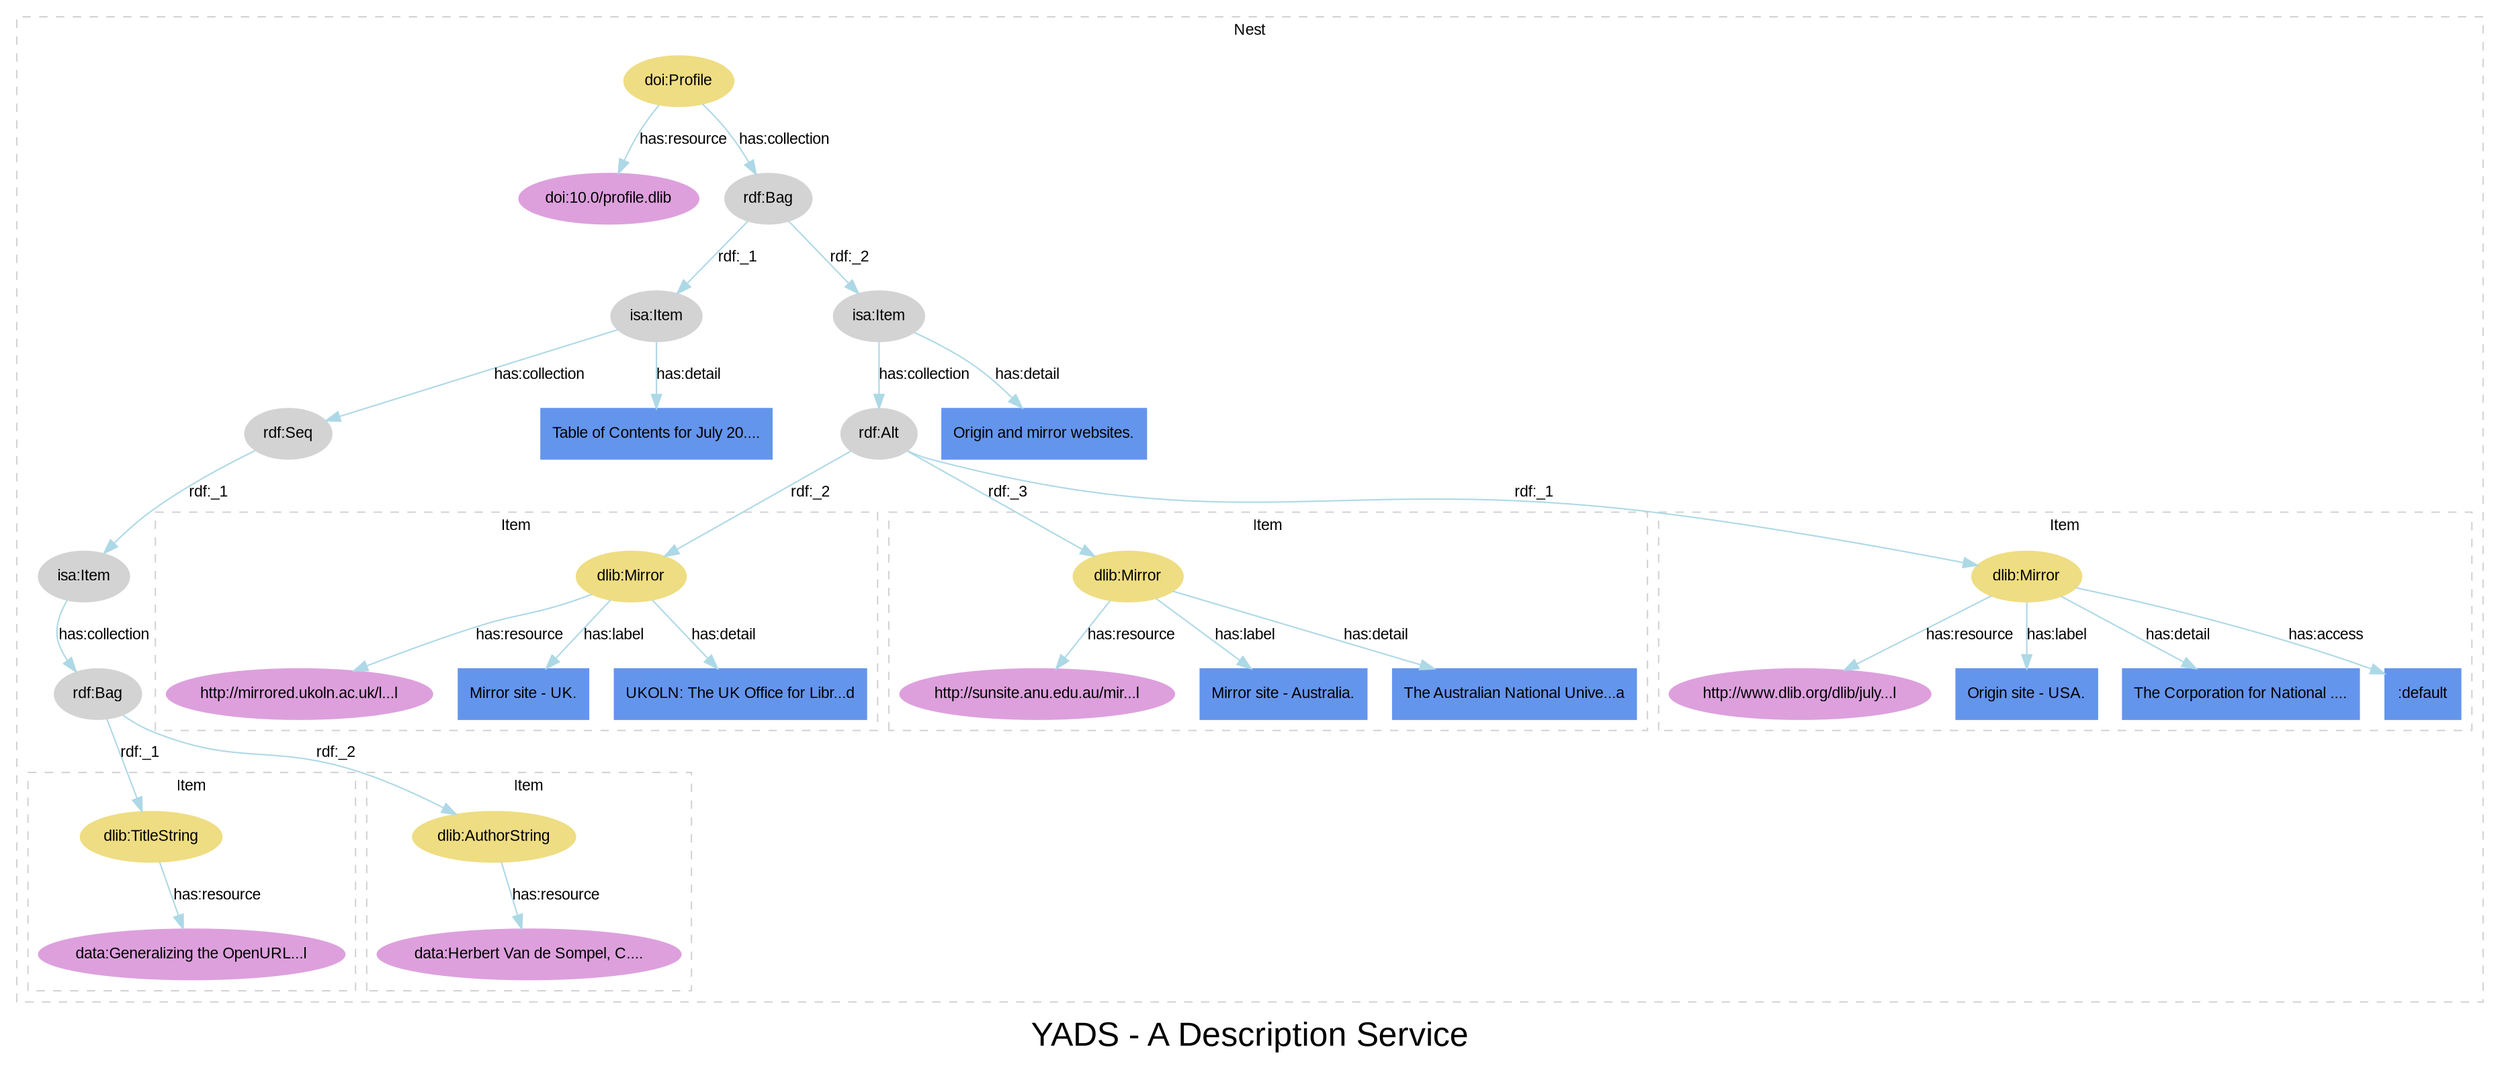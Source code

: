 
digraph yads { 



graph [

  fontname=arial, fontsize=24

  label="YADS - A Description Service"

];

node [

  fontname=arial, fontsize=11, fontcolor=black,

  style=filled, color=cornflowerblue,

];

edge [

  fontname=arial, fontsize=11, fontcolor=black,

  style=filled, color=lightblue,

];

rankdir=TB;



subgraph cluster_1 {



  style=dashed; color=lightgrey;

  fontname=arial; fontsize=11;

  fontcolor="black"; label="Nest";



  ":_1" [label="doi:Profile", color=lightgoldenrod];

  ":_1" -> "doi:10.0/profile.dlib" [label="has:resource", URL="http://www2.elsevier.co.uk/~tony/1014/yads-schema-2002-04-03#resource"];

  ":_1" -> ":_2" [label="has:collection", URL="http://www2.elsevier.co.uk/~tony/1014/yads-schema-2002-04-03#collection"];

  ":_2" [label="rdf:Bag", color=lightgrey];



  "doi:10.0/profile.dlib" [color=plum, URL="http://dx.doi.org/10.0/profile.dlib"];

  ":_2" [label="rdf:Bag", color=lightgrey, URL="http://www.w3.org/1999/02/22-rdf-syntax-ns#Bag"];

  ":_2" -> ":_3" [label="rdf:_1", URL="http://www.w3.org/1999/02/22-rdf-syntax-ns#_1"];

":_3" [label="isa:Item"]

  ":_2" -> ":_9" [label="rdf:_2", URL="http://www.w3.org/1999/02/22-rdf-syntax-ns#_2"];

":_9" [label="isa:Item"]



  ":_3" [label="isa:Item", color=lightgrey, URL="http://www2.elsevier.co.uk/~tony/1014/yads-schema-2002-04-03#Item"];

  ":_3" -> ":_4" [label="has:collection", URL="http://www2.elsevier.co.uk/~tony/1014/yads-schema-2002-04-03#collection"];

  ":_4" [label="rdf:Seq", color=lightgrey];

  ":_3" -> "node_3" [label="has:detail", URL="http://www2.elsevier.co.uk/~tony/1014/yads-schema-2002-04-03#detail"];

  ":_4" [label="rdf:Seq", color=lightgrey, URL="http://www.w3.org/1999/02/22-rdf-syntax-ns#Seq"];

  ":_4" -> ":_5" [label="rdf:_1", URL="http://www.w3.org/1999/02/22-rdf-syntax-ns#_1"];

":_5" [label="isa:Item"]



  ":_5" [label="isa:Item", color=lightgrey, URL="http://www2.elsevier.co.uk/~tony/1014/yads-schema-2002-04-03#Item"];

  ":_5" -> ":_6" [label="has:collection", URL="http://www2.elsevier.co.uk/~tony/1014/yads-schema-2002-04-03#collection"];

  ":_6" [label="rdf:Bag", color=lightgrey];

  ":_6" [label="rdf:Bag", color=lightgrey, URL="http://www.w3.org/1999/02/22-rdf-syntax-ns#Bag"];

  ":_6" -> ":_7" [label="rdf:_1", URL="http://www.w3.org/1999/02/22-rdf-syntax-ns#_1"];

":_7" [label="isa:Item"]

  ":_6" -> ":_8" [label="rdf:_2", URL="http://www.w3.org/1999/02/22-rdf-syntax-ns#_2"];

":_8" [label="isa:Item"]



subgraph cluster_7 {



  style=dashed; color=lightgrey;

  fontname=arial; fontsize=11;

  fontcolor="black"; label="Item";



  ":_7" [label="dlib:TitleString", color=lightgoldenrod];

  ":_7" -> "data:Generalizing the OpenURL...l" [label="has:resource", URL="http://www2.elsevier.co.uk/~tony/1014/yads-schema-2002-04-03#resource"];



  "data:Generalizing the OpenURL...l" [color=plum, URL="data:Generalizing the OpenURL Framework beyond References to Scholarly Works: The Bison-Fute Model"];

}



subgraph cluster_8 {



  style=dashed; color=lightgrey;

  fontname=arial; fontsize=11;

  fontcolor="black"; label="Item";



  ":_8" [label="dlib:AuthorString", color=lightgoldenrod];

  ":_8" -> "data:Herbert Van de Sompel, C...." [label="has:resource", URL="http://www2.elsevier.co.uk/~tony/1014/yads-schema-2002-04-03#resource"];



  "data:Herbert Van de Sompel, C...." [color=plum, URL="data:Herbert Van de Sompel, Cornell University and Oren Beit-Arie, Ex Libris (USA) Inc."];

}





  "node_3" [shape=box, label="Table of Contents for July 20...."];



  ":_9" [label="isa:Item", color=lightgrey, URL="http://www2.elsevier.co.uk/~tony/1014/yads-schema-2002-04-03#Item"];

  ":_9" -> ":_10" [label="has:collection", URL="http://www2.elsevier.co.uk/~tony/1014/yads-schema-2002-04-03#collection"];

  ":_10" [label="rdf:Alt", color=lightgrey];

  ":_9" -> "node_14" [label="has:detail", URL="http://www2.elsevier.co.uk/~tony/1014/yads-schema-2002-04-03#detail"];

  ":_10" [label="rdf:Alt", color=lightgrey, URL="http://www.w3.org/1999/02/22-rdf-syntax-ns#Alt"];

  ":_10" -> ":_11" [label="rdf:_1", URL="http://www.w3.org/1999/02/22-rdf-syntax-ns#_1"];

":_11" [label="isa:Item"]

  ":_10" -> ":_12" [label="rdf:_2", URL="http://www.w3.org/1999/02/22-rdf-syntax-ns#_2"];

":_12" [label="isa:Item"]

  ":_10" -> ":_13" [label="rdf:_3", URL="http://www.w3.org/1999/02/22-rdf-syntax-ns#_3"];

":_13" [label="isa:Item"]



subgraph cluster_11 {



  style=dashed; color=lightgrey;

  fontname=arial; fontsize=11;

  fontcolor="black"; label="Item";



  ":_11" [label="dlib:Mirror", color=lightgoldenrod];

  ":_11" -> "http://www.dlib.org/dlib/july...l" [label="has:resource", URL="http://www2.elsevier.co.uk/~tony/1014/yads-schema-2002-04-03#resource"];



  ":_11" -> "node_5" [label="has:label", URL="http://www2.elsevier.co.uk/~tony/1014/yads-schema-2002-04-03#label"];

  ":_11" -> "node_6" [label="has:detail", URL="http://www2.elsevier.co.uk/~tony/1014/yads-schema-2002-04-03#detail"];

  ":_11" -> "node_7" [label="has:access", URL="http://www2.elsevier.co.uk/~tony/1014/yads-schema-2002-04-03#access"];

  "http://www.dlib.org/dlib/july...l" [color=plum, URL="http://www.dlib.org/dlib/july01/07contents.html"];

  "node_5" [shape=box, label="Origin site - USA."];

  "node_6" [shape=box, label="The Corporation for National ...."];

  "node_7" [shape=box, label=":default"];

}



subgraph cluster_12 {



  style=dashed; color=lightgrey;

  fontname=arial; fontsize=11;

  fontcolor="black"; label="Item";



  ":_12" [label="dlib:Mirror", color=lightgoldenrod];

  ":_12" -> "http://mirrored.ukoln.ac.uk/l...l" [label="has:resource", URL="http://www2.elsevier.co.uk/~tony/1014/yads-schema-2002-04-03#resource"];



  ":_12" -> "node_9" [label="has:label", URL="http://www2.elsevier.co.uk/~tony/1014/yads-schema-2002-04-03#label"];

  ":_12" -> "node_10" [label="has:detail", URL="http://www2.elsevier.co.uk/~tony/1014/yads-schema-2002-04-03#detail"];

  "http://mirrored.ukoln.ac.uk/l...l" [color=plum, URL="http://mirrored.ukoln.ac.uk/lis-journals/dlib/dlib/dlib/july01/07contents.html"];

  "node_9" [shape=box, label="Mirror site - UK."];

  "node_10" [shape=box, label="UKOLN: The UK Office for Libr...d"];

}



subgraph cluster_13 {



  style=dashed; color=lightgrey;

  fontname=arial; fontsize=11;

  fontcolor="black"; label="Item";



  ":_13" [label="dlib:Mirror", color=lightgoldenrod];

  ":_13" -> "http://sunsite.anu.edu.au/mir...l" [label="has:resource", URL="http://www2.elsevier.co.uk/~tony/1014/yads-schema-2002-04-03#resource"];



  ":_13" -> "node_12" [label="has:label", URL="http://www2.elsevier.co.uk/~tony/1014/yads-schema-2002-04-03#label"];

  ":_13" -> "node_13" [label="has:detail", URL="http://www2.elsevier.co.uk/~tony/1014/yads-schema-2002-04-03#detail"];

  "http://sunsite.anu.edu.au/mir...l" [color=plum, URL="http://sunsite.anu.edu.au/mirrors/dlib/dlib/july01/07contents.html"];

  "node_12" [shape=box, label="Mirror site - Australia."];

  "node_13" [shape=box, label="The Australian National Unive...a"];

}



  "node_14" [shape=box, label="Origin and mirror websites."];



}



}

